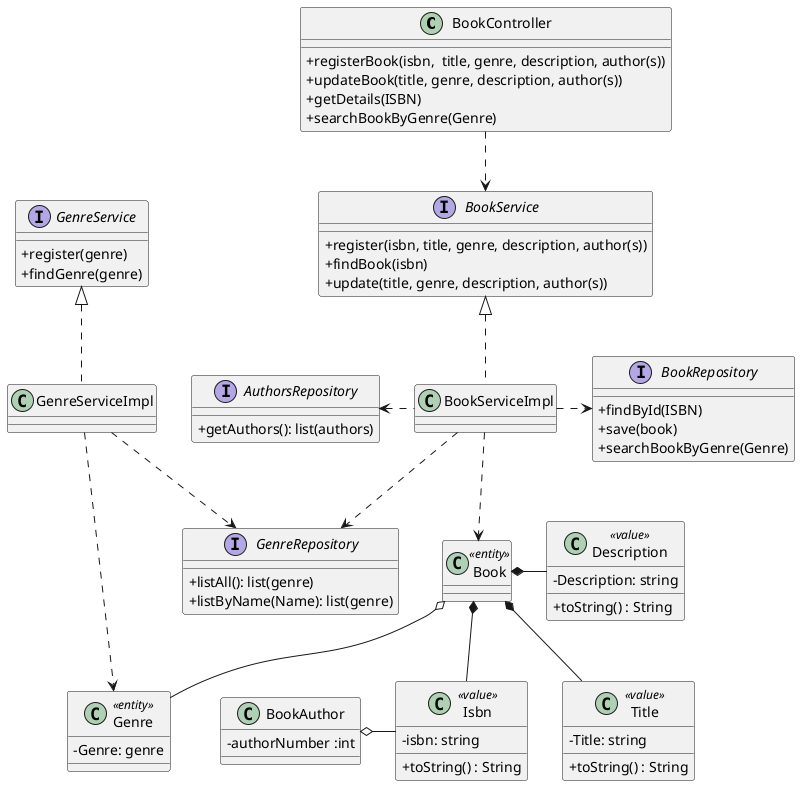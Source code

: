 @startuml

'hide circle
skinparam classAttributeIconSize 0

class BookController {
    + registerBook(isbn,  title, genre, description, author(s))
    + updateBook(title, genre, description, author(s))
    + getDetails(ISBN)
    + searchBookByGenre(Genre)
}

interface BookRepository {
    + findById(ISBN)
    + save(book)
    + searchBookByGenre(Genre)
}

interface BookService {
    + register(isbn, title, genre, description, author(s))
    + findBook(isbn)
    + update(title, genre, description, author(s))
}

class BookServiceImpl implements BookService{
}

class Book <<entity>>{
}

class Title <<value>>{
    - Title: string
    + toString() : String
}

class Isbn <<value>>{
    - isbn: string
    + toString() : String
}

class Description <<value>>{
    - Description: string
    + toString() : String
}

class Genre <<entity>>{
   - Genre: genre
}

interface GenreRepository {
    + listAll(): list(genre)
    + listByName(Name): list(genre)
}

interface GenreService {
    + register(genre)
    + findGenre(genre)
}

interface AuthorsRepository {
    + getAuthors(): list(authors)
}

class BookAuthor{
    - authorNumber :int
}

Book *-- Isbn
Book *-- Title
Book *-right- Description
Book o-- Genre
BookAuthor o- Isbn

BookServiceImpl .down.> Book

BookServiceImpl..>GenreRepository
BookServiceImpl .left.>AuthorsRepository
GenreServiceImpl ..> Genre
BookController ..> BookService

BookServiceImpl .right.> BookRepository
GenreServiceImpl ..> GenreRepository
GenreServiceImpl .up.|> GenreService
@enduml
